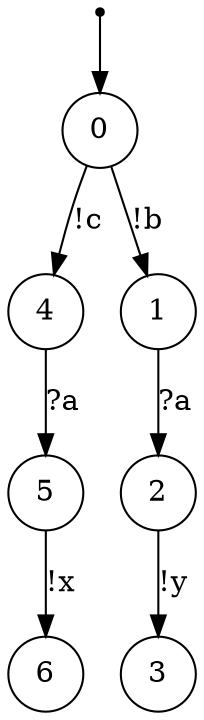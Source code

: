 digraph {
 node [shape=point] ENTRY
 node [shape=circle]
 ENTRY -> 0
0 -> 4 [label="!c"]
4 -> 5 [label="?a"]
5 -> 6 [label="!x"]
0 -> 1 [label="!b"]
1 -> 2 [label="?a"]
2 -> 3 [label="!y"]
}